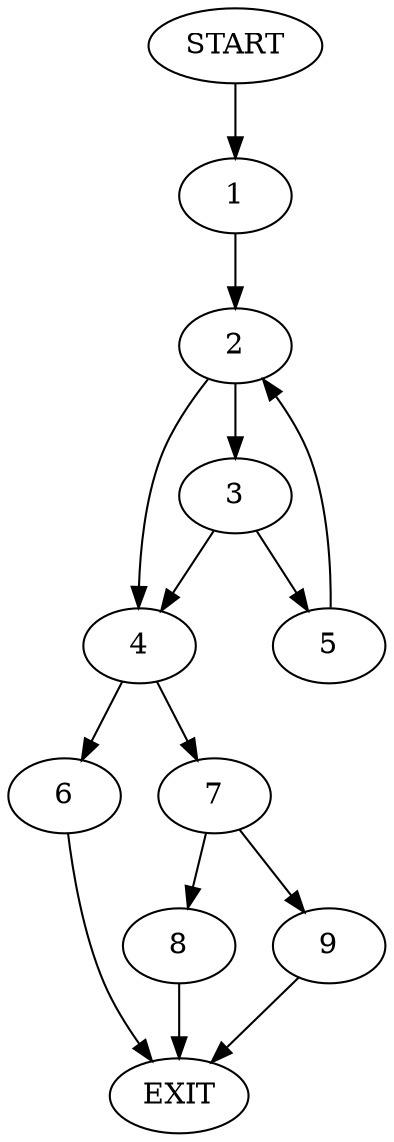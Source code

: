digraph {
0 [label="START"]
10 [label="EXIT"]
0 -> 1
1 -> 2
2 -> 3
2 -> 4
3 -> 5
3 -> 4
4 -> 6
4 -> 7
5 -> 2
7 -> 8
7 -> 9
6 -> 10
8 -> 10
9 -> 10
}

